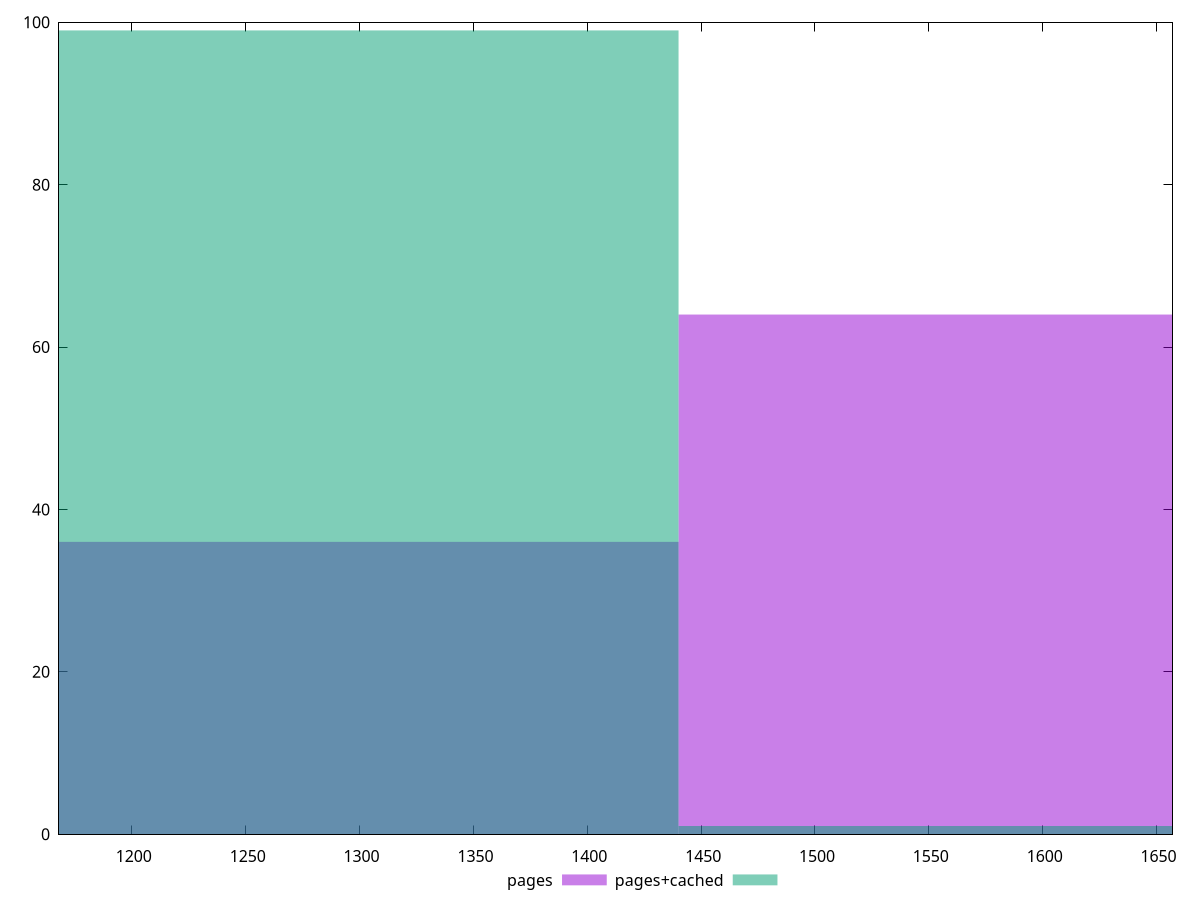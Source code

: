 reset

$pages <<EOF
1600.0847473231295 64
1280.0677978585036 36
EOF

$pagesCached <<EOF
1600.0847473231295 1
1280.0677978585036 99
EOF

set key outside below
set boxwidth 320.0169494646259
set xrange [1168:1657]
set yrange [0:100]
set trange [0:100]
set style fill transparent solid 0.5 noborder
set terminal svg size 640, 500 enhanced background rgb 'white'
set output "report_00026_2021-02-22T21:38:55.199Z/render-blocking-resources/comparison/histogram/0_vs_1.svg"

plot $pages title "pages" with boxes, \
     $pagesCached title "pages+cached" with boxes

reset
